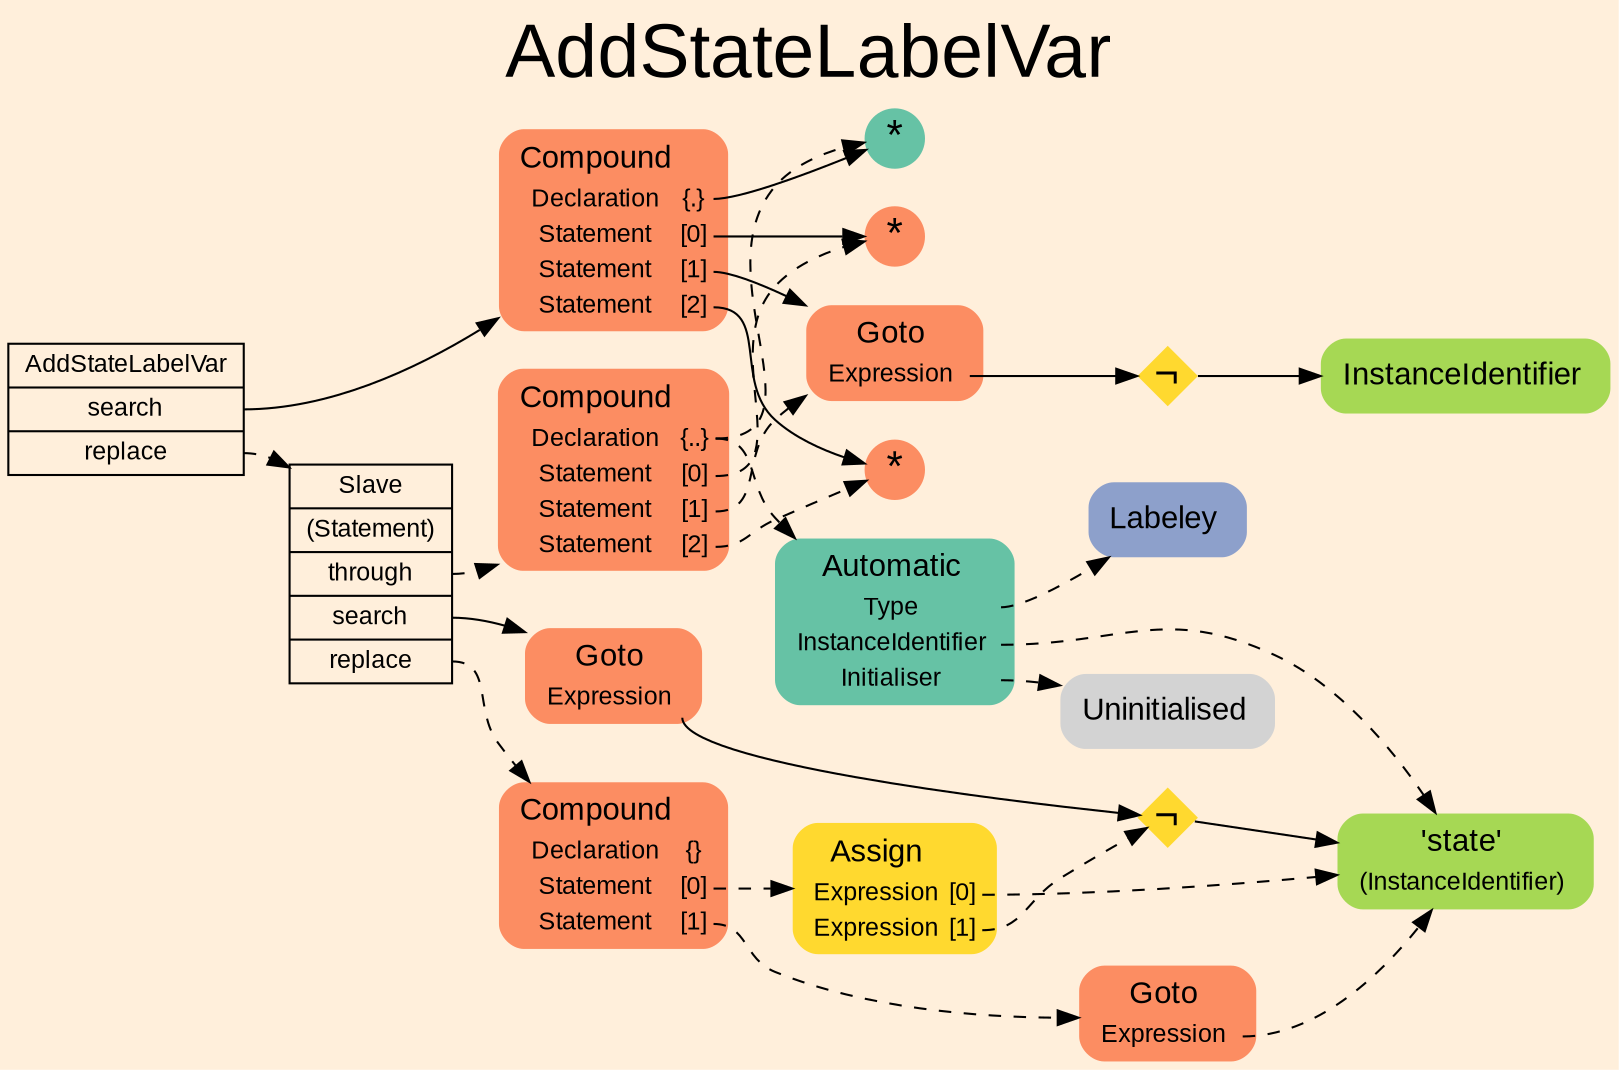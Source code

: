 digraph "AddStateLabelVar" {
label = "AddStateLabelVar"
labelloc = t
fontsize = "36"
graph [
    rankdir = "LR"
    ranksep = 0.3
    bgcolor = antiquewhite1
    color = black
    fontcolor = black
    fontname = "Arial"
];
node [
    fontname = "Arial"
];
edge [
    fontname = "Arial"
];

// -------------------- transformation figure --------------------
"CR#P66-0" [
    shape = "record"
    fillcolor = antiquewhite1
    label = "<fixed> AddStateLabelVar | <port0> search | <port1> replace"
    style = "filled"
    fontsize = "12"
    color = black
    fontcolor = black
];

"#B-2-1092" [
    shape = "plaintext"
    fillcolor = "/set28/2"
    label = <<TABLE BORDER="0" CELLBORDER="0" CELLSPACING="0">
     <TR><TD><FONT POINT-SIZE="15.0">Compound</FONT></TD><TD></TD></TR>
     <TR><TD>Declaration</TD><TD PORT="port0">{.}</TD></TR>
     <TR><TD>Statement</TD><TD PORT="port1">[0]</TD></TR>
     <TR><TD>Statement</TD><TD PORT="port2">[1]</TD></TR>
     <TR><TD>Statement</TD><TD PORT="port3">[2]</TD></TR>
    </TABLE>>
    style = "rounded,filled"
    fontsize = "12"
];

"#B-2-1095" [
    shape = "circle"
    fillcolor = "/set28/1"
    label = <*>
    style = "filled"
    fontsize = "20"
    penwidth = 0.0
    fixedsize = true
    width = 0.4
    height = 0.4
];

"#B-2-1096" [
    shape = "circle"
    fillcolor = "/set28/2"
    label = <*>
    style = "filled"
    fontsize = "20"
    penwidth = 0.0
    fixedsize = true
    width = 0.4
    height = 0.4
];

"#B-2-1100" [
    shape = "plaintext"
    fillcolor = "/set28/2"
    label = <<TABLE BORDER="0" CELLBORDER="0" CELLSPACING="0">
     <TR><TD><FONT POINT-SIZE="15.0">Goto</FONT></TD><TD></TD></TR>
     <TR><TD>Expression</TD><TD PORT="port0"></TD></TR>
    </TABLE>>
    style = "rounded,filled"
    fontsize = "12"
];

"#B-2-1103" [
    shape = "diamond"
    fillcolor = "/set28/6"
    label = <¬>
    style = "filled"
    fontsize = "20"
    penwidth = 0.0
    fixedsize = true
    width = 0.4
    height = 0.4
];

"#B-2-1107" [
    shape = "plaintext"
    fillcolor = "/set28/5"
    label = <<TABLE BORDER="0" CELLBORDER="0" CELLSPACING="0">
     <TR><TD><FONT POINT-SIZE="15.0">InstanceIdentifier</FONT></TD><TD></TD></TR>
    </TABLE>>
    style = "rounded,filled"
    fontsize = "12"
];

"#B-2-1097" [
    shape = "circle"
    fillcolor = "/set28/2"
    label = <*>
    style = "filled"
    fontsize = "20"
    penwidth = 0.0
    fixedsize = true
    width = 0.4
    height = 0.4
];

"#B-2-1106" [
    shape = "record"
    fillcolor = antiquewhite1
    label = "<fixed> Slave | <port0> (Statement) | <port1> through | <port2> search | <port3> replace"
    style = "filled"
    fontsize = "12"
    color = black
    fontcolor = black
];

"#B-2-1093" [
    shape = "plaintext"
    fillcolor = "/set28/2"
    label = <<TABLE BORDER="0" CELLBORDER="0" CELLSPACING="0">
     <TR><TD><FONT POINT-SIZE="15.0">Compound</FONT></TD><TD></TD></TR>
     <TR><TD>Declaration</TD><TD PORT="port0">{..}</TD></TR>
     <TR><TD>Statement</TD><TD PORT="port1">[0]</TD></TR>
     <TR><TD>Statement</TD><TD PORT="port2">[1]</TD></TR>
     <TR><TD>Statement</TD><TD PORT="port3">[2]</TD></TR>
    </TABLE>>
    style = "rounded,filled"
    fontsize = "12"
];

"#B-2-1102" [
    shape = "plaintext"
    fillcolor = "/set28/1"
    label = <<TABLE BORDER="0" CELLBORDER="0" CELLSPACING="0">
     <TR><TD><FONT POINT-SIZE="15.0">Automatic</FONT></TD><TD></TD></TR>
     <TR><TD>Type</TD><TD PORT="port0"></TD></TR>
     <TR><TD>InstanceIdentifier</TD><TD PORT="port1"></TD></TR>
     <TR><TD>Initialiser</TD><TD PORT="port2"></TD></TR>
    </TABLE>>
    style = "rounded,filled"
    fontsize = "12"
];

"#B-2-1108" [
    shape = "plaintext"
    fillcolor = "/set28/3"
    label = <<TABLE BORDER="0" CELLBORDER="0" CELLSPACING="0">
     <TR><TD><FONT POINT-SIZE="15.0">Labeley</FONT></TD><TD></TD></TR>
    </TABLE>>
    style = "rounded,filled"
    fontsize = "12"
];

"#B-2-1105" [
    shape = "plaintext"
    fillcolor = "/set28/5"
    label = <<TABLE BORDER="0" CELLBORDER="0" CELLSPACING="0">
     <TR><TD><FONT POINT-SIZE="15.0">'state'</FONT></TD><TD></TD></TR>
     <TR><TD>(InstanceIdentifier)</TD><TD PORT="port0"></TD></TR>
    </TABLE>>
    style = "rounded,filled"
    fontsize = "12"
];

"#B-2-1109" [
    shape = "plaintext"
    label = <<TABLE BORDER="0" CELLBORDER="0" CELLSPACING="0">
     <TR><TD><FONT POINT-SIZE="15.0">Uninitialised</FONT></TD><TD></TD></TR>
    </TABLE>>
    style = "rounded,filled"
    fontsize = "12"
];

"#B-2-1098" [
    shape = "plaintext"
    fillcolor = "/set28/2"
    label = <<TABLE BORDER="0" CELLBORDER="0" CELLSPACING="0">
     <TR><TD><FONT POINT-SIZE="15.0">Goto</FONT></TD><TD></TD></TR>
     <TR><TD>Expression</TD><TD PORT="port0"></TD></TR>
    </TABLE>>
    style = "rounded,filled"
    fontsize = "12"
];

"#B-2-1104" [
    shape = "diamond"
    fillcolor = "/set28/6"
    label = <¬>
    style = "filled"
    fontsize = "20"
    penwidth = 0.0
    fixedsize = true
    width = 0.4
    height = 0.4
];

"#B-2-1094" [
    shape = "plaintext"
    fillcolor = "/set28/2"
    label = <<TABLE BORDER="0" CELLBORDER="0" CELLSPACING="0">
     <TR><TD><FONT POINT-SIZE="15.0">Compound</FONT></TD><TD></TD></TR>
     <TR><TD>Declaration</TD><TD PORT="port0">{}</TD></TR>
     <TR><TD>Statement</TD><TD PORT="port1">[0]</TD></TR>
     <TR><TD>Statement</TD><TD PORT="port2">[1]</TD></TR>
    </TABLE>>
    style = "rounded,filled"
    fontsize = "12"
];

"#B-2-1101" [
    shape = "plaintext"
    fillcolor = "/set28/6"
    label = <<TABLE BORDER="0" CELLBORDER="0" CELLSPACING="0">
     <TR><TD><FONT POINT-SIZE="15.0">Assign</FONT></TD><TD></TD></TR>
     <TR><TD>Expression</TD><TD PORT="port0">[0]</TD></TR>
     <TR><TD>Expression</TD><TD PORT="port1">[1]</TD></TR>
    </TABLE>>
    style = "rounded,filled"
    fontsize = "12"
];

"#B-2-1099" [
    shape = "plaintext"
    fillcolor = "/set28/2"
    label = <<TABLE BORDER="0" CELLBORDER="0" CELLSPACING="0">
     <TR><TD><FONT POINT-SIZE="15.0">Goto</FONT></TD><TD></TD></TR>
     <TR><TD>Expression</TD><TD PORT="port0"></TD></TR>
    </TABLE>>
    style = "rounded,filled"
    fontsize = "12"
];


// -------------------- links --------------------
// links for block CR#P66-0
"CR#P66-0":port0 -> "#B-2-1092" [
    color = black
    fontcolor = black
];

"CR#P66-0":port1 -> "#B-2-1106" [
    style="dashed"
    color = black
    fontcolor = black
];

// links for block #B-2-1092
"#B-2-1092":port0 -> "#B-2-1095" [
    color = black
    fontcolor = black
];

"#B-2-1092":port1 -> "#B-2-1096" [
    color = black
    fontcolor = black
];

"#B-2-1092":port2 -> "#B-2-1100" [
    color = black
    fontcolor = black
];

"#B-2-1092":port3 -> "#B-2-1097" [
    color = black
    fontcolor = black
];

// links for block #B-2-1095
// links for block #B-2-1096
// links for block #B-2-1100
"#B-2-1100":port0 -> "#B-2-1103" [
    color = black
    fontcolor = black
];

// links for block #B-2-1103
"#B-2-1103" -> "#B-2-1107" [
    color = black
    fontcolor = black
];

// links for block #B-2-1107
// links for block #B-2-1097
// links for block #B-2-1106
"#B-2-1106":port1 -> "#B-2-1093" [
    style="dashed"
    color = black
    fontcolor = black
];

"#B-2-1106":port2 -> "#B-2-1098" [
    color = black
    fontcolor = black
];

"#B-2-1106":port3 -> "#B-2-1094" [
    style="dashed"
    color = black
    fontcolor = black
];

// links for block #B-2-1093
"#B-2-1093":port0 -> "#B-2-1102" [
    style="dashed"
    color = black
    fontcolor = black
];

"#B-2-1093":port0 -> "#B-2-1095" [
    style="dashed"
    color = black
    fontcolor = black
];

"#B-2-1093":port1 -> "#B-2-1096" [
    style="dashed"
    color = black
    fontcolor = black
];

"#B-2-1093":port2 -> "#B-2-1100" [
    style="dashed"
    color = black
    fontcolor = black
];

"#B-2-1093":port3 -> "#B-2-1097" [
    style="dashed"
    color = black
    fontcolor = black
];

// links for block #B-2-1102
"#B-2-1102":port0 -> "#B-2-1108" [
    style="dashed"
    color = black
    fontcolor = black
];

"#B-2-1102":port1 -> "#B-2-1105" [
    style="dashed"
    color = black
    fontcolor = black
];

"#B-2-1102":port2 -> "#B-2-1109" [
    style="dashed"
    color = black
    fontcolor = black
];

// links for block #B-2-1108
// links for block #B-2-1105
// links for block #B-2-1109
// links for block #B-2-1098
"#B-2-1098":port0 -> "#B-2-1104" [
    color = black
    fontcolor = black
];

// links for block #B-2-1104
"#B-2-1104" -> "#B-2-1105" [
    color = black
    fontcolor = black
];

// links for block #B-2-1094
"#B-2-1094":port1 -> "#B-2-1101" [
    style="dashed"
    color = black
    fontcolor = black
];

"#B-2-1094":port2 -> "#B-2-1099" [
    style="dashed"
    color = black
    fontcolor = black
];

// links for block #B-2-1101
"#B-2-1101":port0 -> "#B-2-1105" [
    style="dashed"
    color = black
    fontcolor = black
];

"#B-2-1101":port1 -> "#B-2-1104" [
    style="dashed"
    color = black
    fontcolor = black
];

// links for block #B-2-1099
"#B-2-1099":port0 -> "#B-2-1105" [
    style="dashed"
    color = black
    fontcolor = black
];

}
